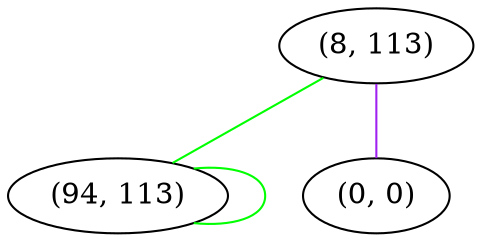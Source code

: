 graph "" {
"(8, 113)";
"(94, 113)";
"(0, 0)";
"(8, 113)" -- "(94, 113)"  [color=green, key=0, weight=2];
"(8, 113)" -- "(0, 0)"  [color=purple, key=0, weight=4];
"(94, 113)" -- "(94, 113)"  [color=green, key=0, weight=2];
}
